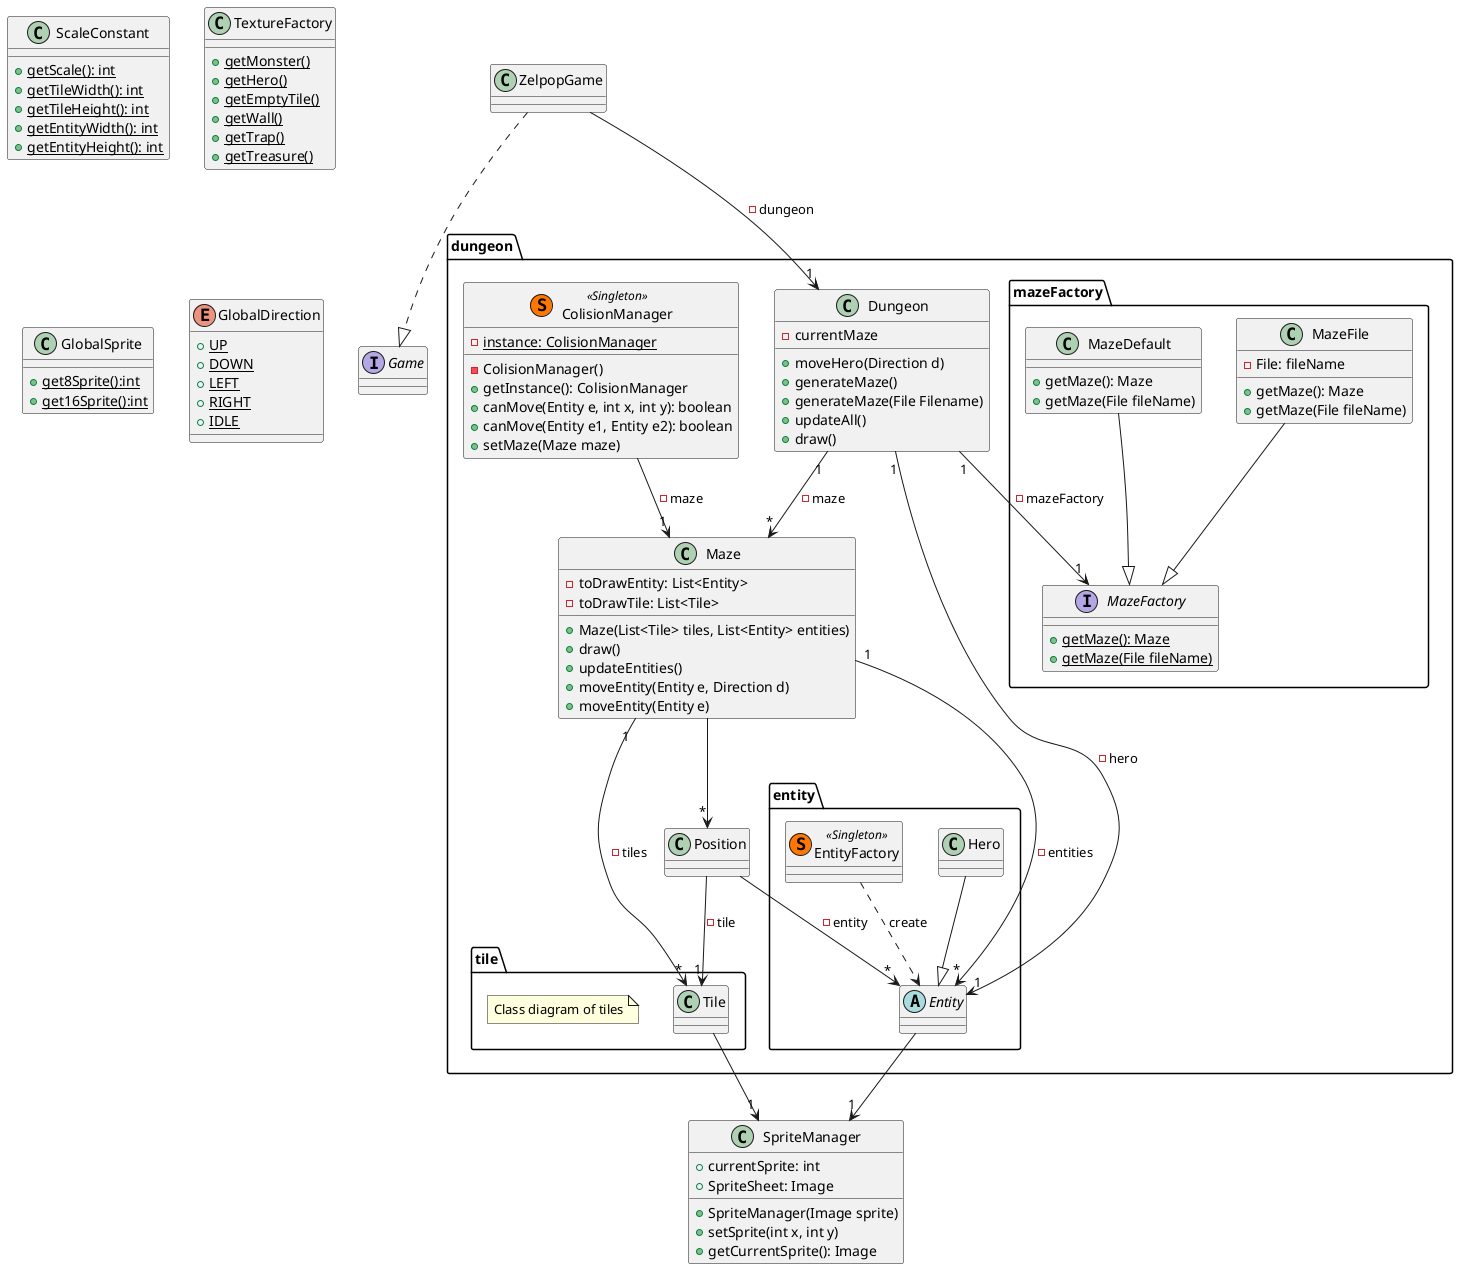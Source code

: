@startuml

class ZelpopGame{

}

interface Game{

}

package dungeon{

    class Position{

    }

    class Dungeon{
        - currentMaze
        + moveHero(Direction d)
        + generateMaze()
        + generateMaze(File Filename)
        + updateAll()
        + draw()
    }

    class Maze{
        - toDrawEntity: List<Entity>
        - toDrawTile: List<Tile>
        + Maze(List<Tile> tiles, List<Entity> entities)
        + draw()
        + updateEntities()
        + moveEntity(Entity e, Direction d)
        + moveEntity(Entity e)
    }

    package tile{

        class Tile{

        }

        note "Class diagram of tiles" as N1

    }

    package entity{

        abstract Entity{

        }

        class Hero{

        }

        class EntityFactory << (S,#FF7700) Singleton >>{

        }

    }

    class ColisionManager << (S,#FF7700) Singleton >>{
        - {static} instance: ColisionManager
        - ColisionManager()
        + getInstance(): ColisionManager
        + canMove(Entity e, int x, int y): boolean
        + canMove(Entity e1, Entity e2): boolean
        + setMaze(Maze maze)
    }

    ColisionManager --> "1" Maze: -maze

    package mazeFactory{

        interface MazeFactory{
            + {static}getMaze(): Maze
            + {static}getMaze(File fileName)
        }

        class MazeFile{
            - File: fileName
            + getMaze(): Maze
            + getMaze(File fileName)
        }

        class MazeDefault{
            + getMaze(): Maze
            + getMaze(File fileName)
        }

    }

}

class ScaleConstant{
    + {static} getScale(): int
    + {static} getTileWidth(): int
    + {static} getTileHeight(): int
    + {static} getEntityWidth(): int
    + {static} getEntityHeight(): int
}

class TextureFactory{
    + {static}getMonster()
    + {static}getHero()
    + {static}getEmptyTile()
    + {static}getWall()
    + {static}getTrap()
    + {static}getTreasure()
}

class SpriteManager{
    + currentSprite: int
    + SpriteSheet: Image
    + SpriteManager(Image sprite)
    + setSprite(int x, int y)
    + getCurrentSprite(): Image
}

class GlobalSprite{
    + {static} get8Sprite():int
    + {static} get16Sprite():int
}

enum GlobalDirection{
    + {static} UP
    + {static} DOWN
    + {static} LEFT
    + {static} RIGHT
    + {static} IDLE
}

MazeDefault --|> MazeFactory
Dungeon "1" --> "*" Maze: -maze
Dungeon "1" --> "1" MazeFactory: -mazeFactory
Maze "1" --> "*" Tile: -tiles
Maze "1" --> "*" Entity: -entities
Maze --> "*" Position

EntityFactory ..> Entity : create

ZelpopGame ..|> Game
ZelpopGame --> "1" Dungeon: -dungeon

Hero --|> Entity
Dungeon "1" --> "1" Entity : -hero

MazeFile --|> MazeFactory

Tile --> "1" SpriteManager
Entity --> "1" SpriteManager

Position --> "1" Tile: -tile
Position --> "*" Entity: -entity

@enduml